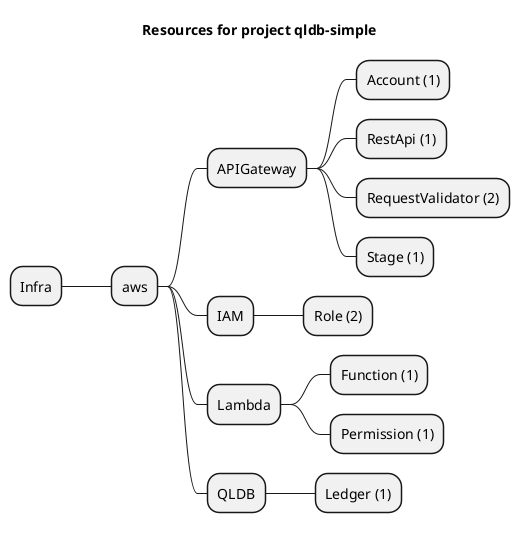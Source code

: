 @startmindmap
title Resources for project qldb-simple
skinparam monochrome true
+ Infra
++ aws
+++ APIGateway
++++ Account (1)
++++ RestApi (1)
++++ RequestValidator (2)
++++ Stage (1)
+++ IAM
++++ Role (2)
+++ Lambda
++++ Function (1)
++++ Permission (1)
+++ QLDB
++++ Ledger (1)
@endmindmap